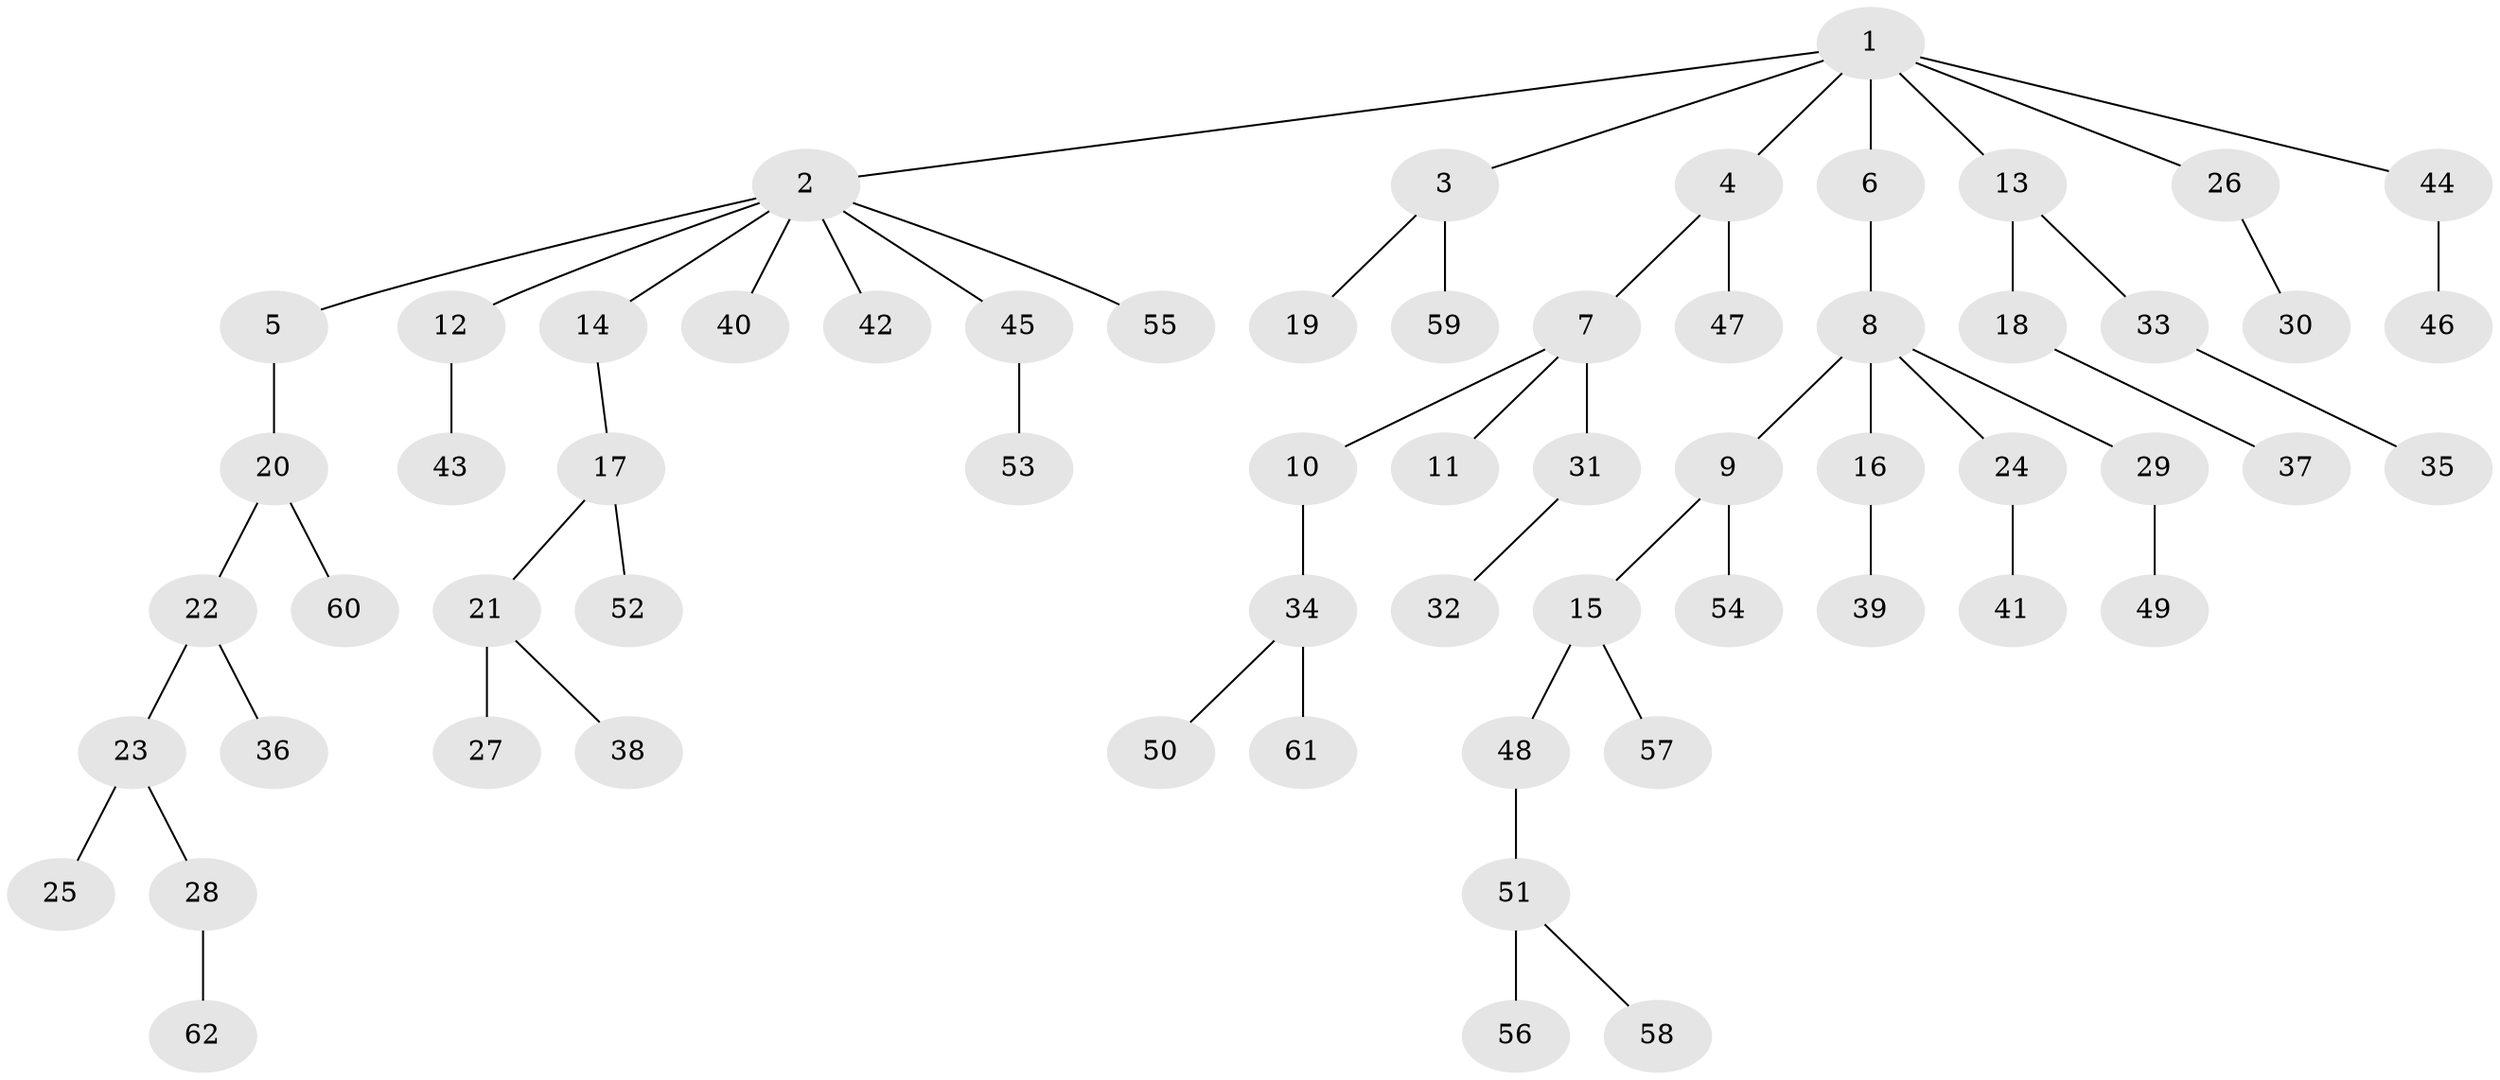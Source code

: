 // original degree distribution, {8: 0.008264462809917356, 9: 0.008264462809917356, 3: 0.1322314049586777, 2: 0.21487603305785125, 1: 0.5289256198347108, 4: 0.06611570247933884, 6: 0.01652892561983471, 5: 0.024793388429752067}
// Generated by graph-tools (version 1.1) at 2025/36/03/09/25 02:36:40]
// undirected, 62 vertices, 61 edges
graph export_dot {
graph [start="1"]
  node [color=gray90,style=filled];
  1;
  2;
  3;
  4;
  5;
  6;
  7;
  8;
  9;
  10;
  11;
  12;
  13;
  14;
  15;
  16;
  17;
  18;
  19;
  20;
  21;
  22;
  23;
  24;
  25;
  26;
  27;
  28;
  29;
  30;
  31;
  32;
  33;
  34;
  35;
  36;
  37;
  38;
  39;
  40;
  41;
  42;
  43;
  44;
  45;
  46;
  47;
  48;
  49;
  50;
  51;
  52;
  53;
  54;
  55;
  56;
  57;
  58;
  59;
  60;
  61;
  62;
  1 -- 2 [weight=1.0];
  1 -- 3 [weight=1.0];
  1 -- 4 [weight=1.0];
  1 -- 6 [weight=1.0];
  1 -- 13 [weight=1.0];
  1 -- 26 [weight=1.0];
  1 -- 44 [weight=1.0];
  2 -- 5 [weight=1.0];
  2 -- 12 [weight=1.0];
  2 -- 14 [weight=1.0];
  2 -- 40 [weight=1.0];
  2 -- 42 [weight=1.0];
  2 -- 45 [weight=1.0];
  2 -- 55 [weight=1.0];
  3 -- 19 [weight=1.0];
  3 -- 59 [weight=2.0];
  4 -- 7 [weight=1.0];
  4 -- 47 [weight=1.0];
  5 -- 20 [weight=1.0];
  6 -- 8 [weight=1.0];
  7 -- 10 [weight=1.0];
  7 -- 11 [weight=2.0];
  7 -- 31 [weight=1.0];
  8 -- 9 [weight=1.0];
  8 -- 16 [weight=1.0];
  8 -- 24 [weight=1.0];
  8 -- 29 [weight=1.0];
  9 -- 15 [weight=2.0];
  9 -- 54 [weight=1.0];
  10 -- 34 [weight=1.0];
  12 -- 43 [weight=1.0];
  13 -- 18 [weight=1.0];
  13 -- 33 [weight=1.0];
  14 -- 17 [weight=1.0];
  15 -- 48 [weight=1.0];
  15 -- 57 [weight=1.0];
  16 -- 39 [weight=1.0];
  17 -- 21 [weight=1.0];
  17 -- 52 [weight=2.0];
  18 -- 37 [weight=1.0];
  20 -- 22 [weight=2.0];
  20 -- 60 [weight=1.0];
  21 -- 27 [weight=2.0];
  21 -- 38 [weight=1.0];
  22 -- 23 [weight=1.0];
  22 -- 36 [weight=1.0];
  23 -- 25 [weight=1.0];
  23 -- 28 [weight=1.0];
  24 -- 41 [weight=2.0];
  26 -- 30 [weight=1.0];
  28 -- 62 [weight=1.0];
  29 -- 49 [weight=2.0];
  31 -- 32 [weight=2.0];
  33 -- 35 [weight=1.0];
  34 -- 50 [weight=1.0];
  34 -- 61 [weight=1.0];
  44 -- 46 [weight=2.0];
  45 -- 53 [weight=1.0];
  48 -- 51 [weight=1.0];
  51 -- 56 [weight=3.0];
  51 -- 58 [weight=1.0];
}
